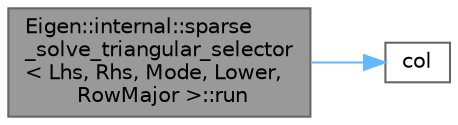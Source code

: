 digraph "Eigen::internal::sparse_solve_triangular_selector&lt; Lhs, Rhs, Mode, Lower, RowMajor &gt;::run"
{
 // LATEX_PDF_SIZE
  bgcolor="transparent";
  edge [fontname=Helvetica,fontsize=10,labelfontname=Helvetica,labelfontsize=10];
  node [fontname=Helvetica,fontsize=10,shape=box,height=0.2,width=0.4];
  rankdir="LR";
  Node1 [id="Node000001",label="Eigen::internal::sparse\l_solve_triangular_selector\l\< Lhs, Rhs, Mode, Lower,\l RowMajor \>::run",height=0.2,width=0.4,color="gray40", fillcolor="grey60", style="filled", fontcolor="black",tooltip=" "];
  Node1 -> Node2 [id="edge1_Node000001_Node000002",color="steelblue1",style="solid",tooltip=" "];
  Node2 [id="Node000002",label="col",height=0.2,width=0.4,color="grey40", fillcolor="white", style="filled",URL="$_matrix_base__col_8cpp.html#aa168d9544aa6d49fce0cbfc0bec849b0",tooltip=" "];
}

